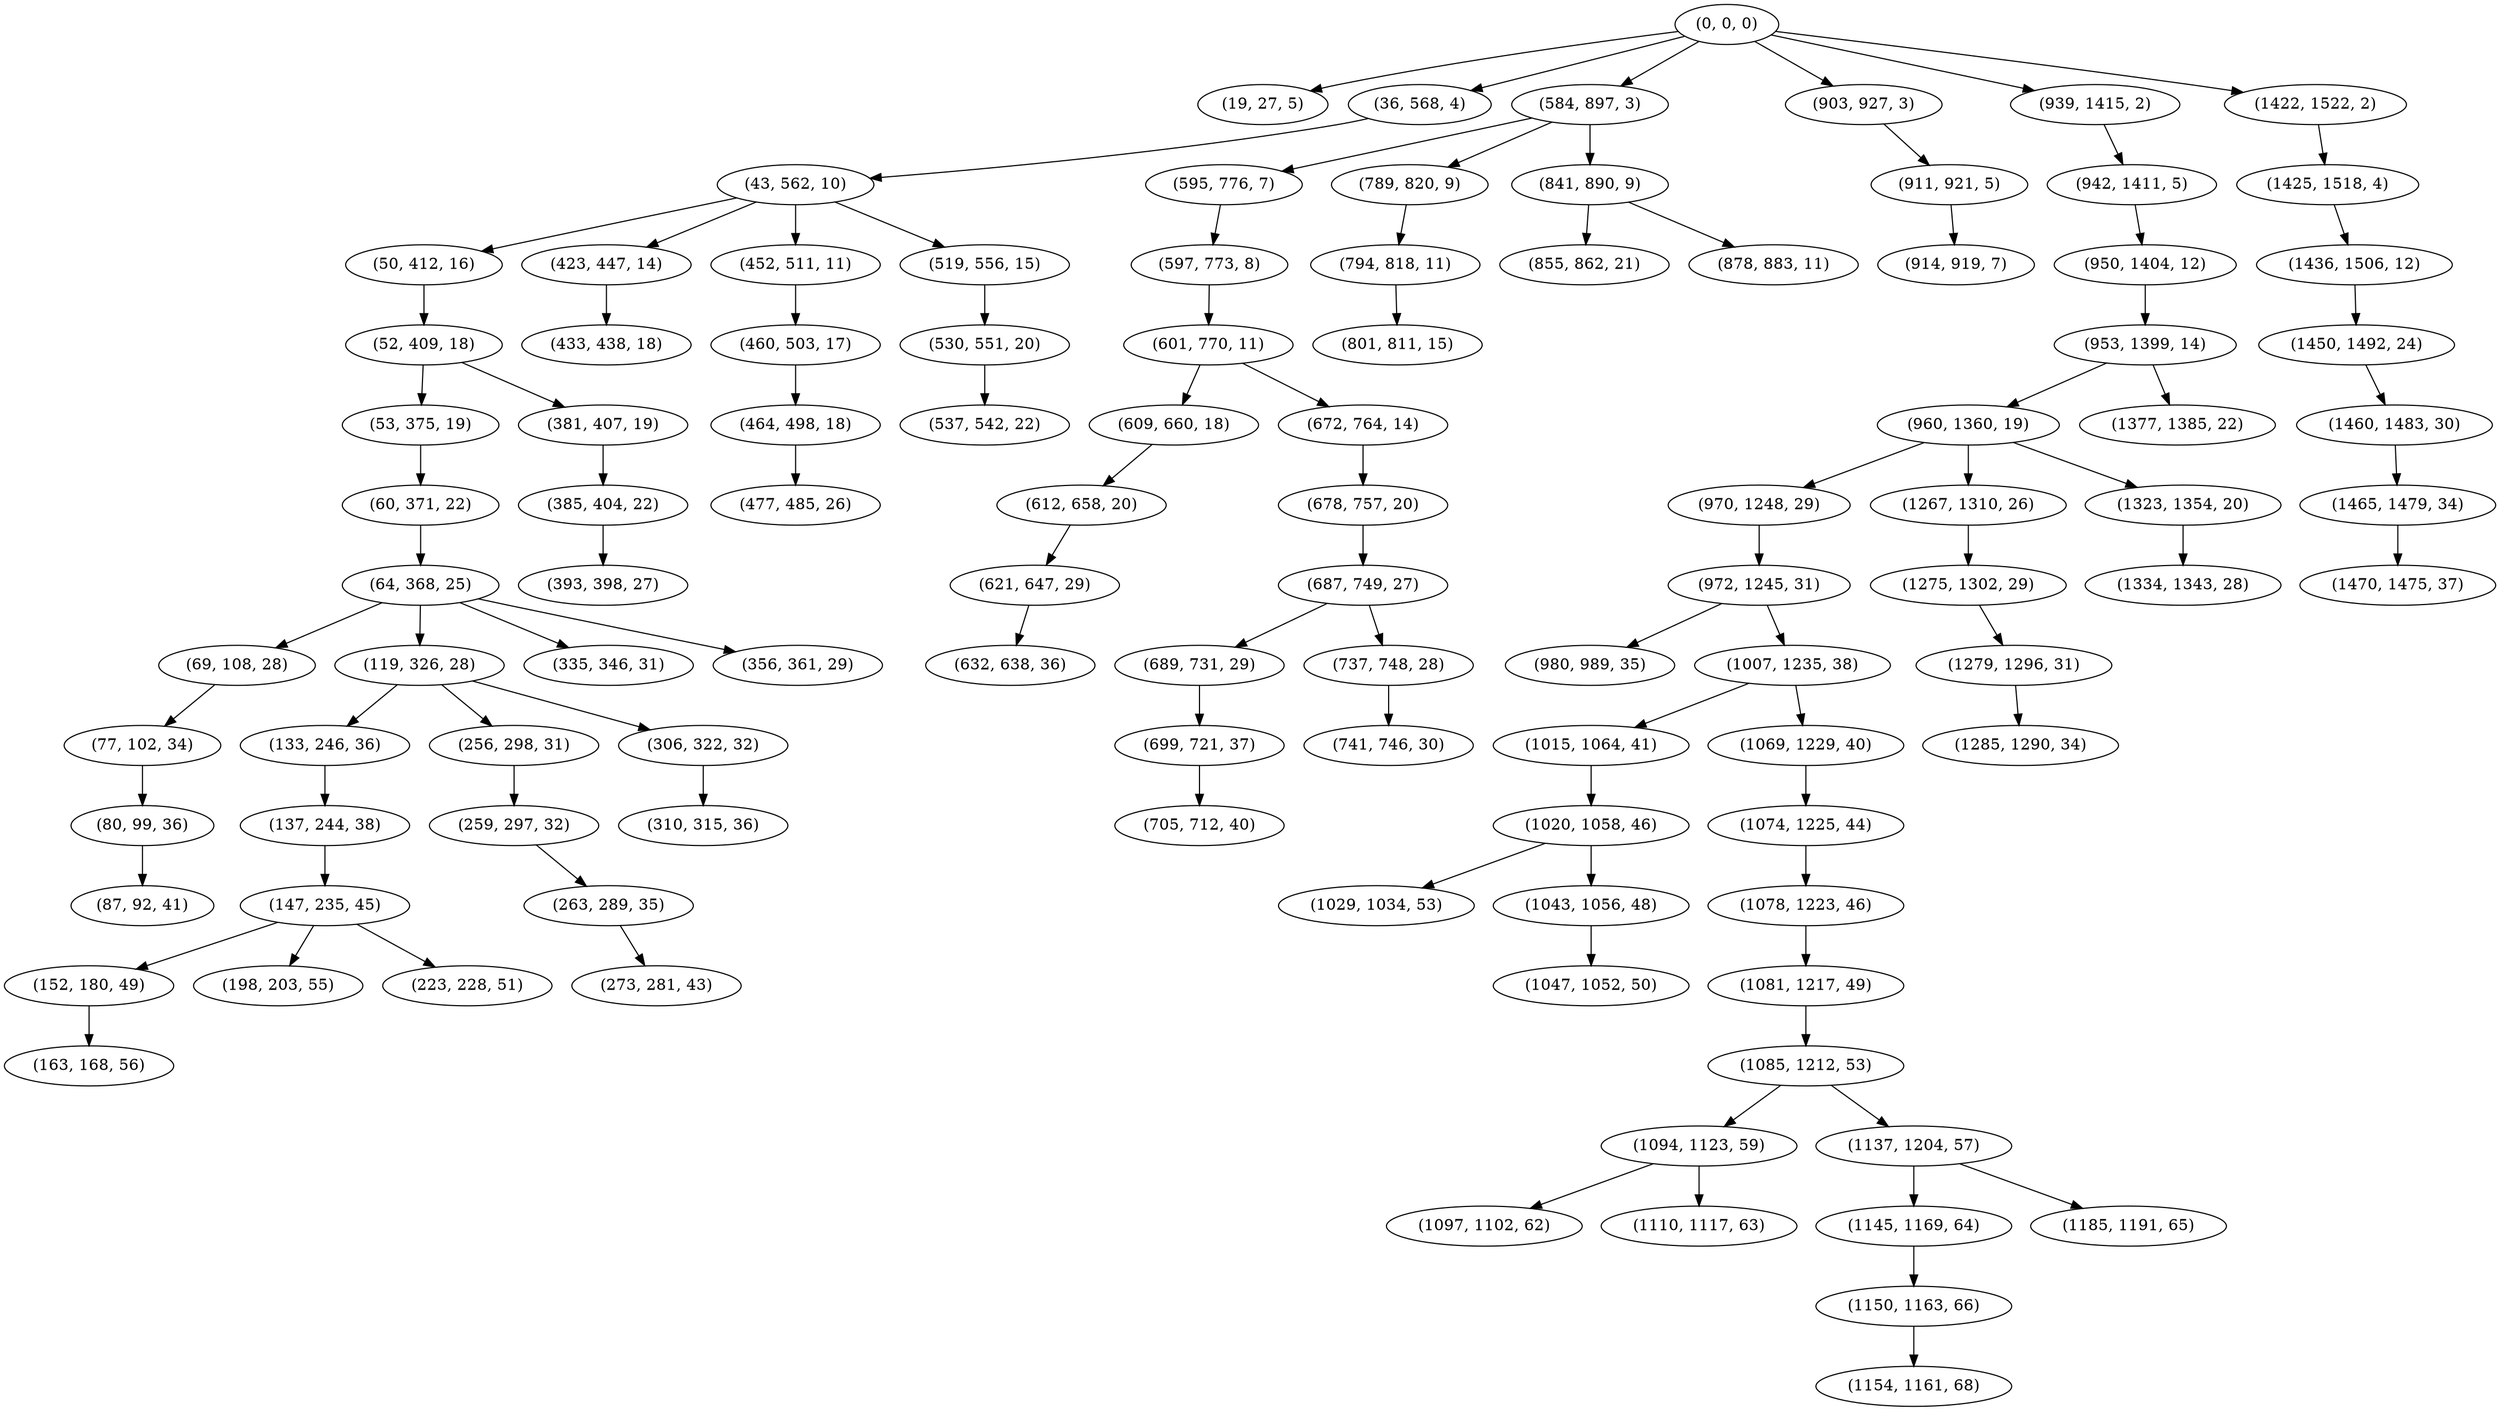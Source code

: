 digraph tree {
    "(0, 0, 0)";
    "(19, 27, 5)";
    "(36, 568, 4)";
    "(43, 562, 10)";
    "(50, 412, 16)";
    "(52, 409, 18)";
    "(53, 375, 19)";
    "(60, 371, 22)";
    "(64, 368, 25)";
    "(69, 108, 28)";
    "(77, 102, 34)";
    "(80, 99, 36)";
    "(87, 92, 41)";
    "(119, 326, 28)";
    "(133, 246, 36)";
    "(137, 244, 38)";
    "(147, 235, 45)";
    "(152, 180, 49)";
    "(163, 168, 56)";
    "(198, 203, 55)";
    "(223, 228, 51)";
    "(256, 298, 31)";
    "(259, 297, 32)";
    "(263, 289, 35)";
    "(273, 281, 43)";
    "(306, 322, 32)";
    "(310, 315, 36)";
    "(335, 346, 31)";
    "(356, 361, 29)";
    "(381, 407, 19)";
    "(385, 404, 22)";
    "(393, 398, 27)";
    "(423, 447, 14)";
    "(433, 438, 18)";
    "(452, 511, 11)";
    "(460, 503, 17)";
    "(464, 498, 18)";
    "(477, 485, 26)";
    "(519, 556, 15)";
    "(530, 551, 20)";
    "(537, 542, 22)";
    "(584, 897, 3)";
    "(595, 776, 7)";
    "(597, 773, 8)";
    "(601, 770, 11)";
    "(609, 660, 18)";
    "(612, 658, 20)";
    "(621, 647, 29)";
    "(632, 638, 36)";
    "(672, 764, 14)";
    "(678, 757, 20)";
    "(687, 749, 27)";
    "(689, 731, 29)";
    "(699, 721, 37)";
    "(705, 712, 40)";
    "(737, 748, 28)";
    "(741, 746, 30)";
    "(789, 820, 9)";
    "(794, 818, 11)";
    "(801, 811, 15)";
    "(841, 890, 9)";
    "(855, 862, 21)";
    "(878, 883, 11)";
    "(903, 927, 3)";
    "(911, 921, 5)";
    "(914, 919, 7)";
    "(939, 1415, 2)";
    "(942, 1411, 5)";
    "(950, 1404, 12)";
    "(953, 1399, 14)";
    "(960, 1360, 19)";
    "(970, 1248, 29)";
    "(972, 1245, 31)";
    "(980, 989, 35)";
    "(1007, 1235, 38)";
    "(1015, 1064, 41)";
    "(1020, 1058, 46)";
    "(1029, 1034, 53)";
    "(1043, 1056, 48)";
    "(1047, 1052, 50)";
    "(1069, 1229, 40)";
    "(1074, 1225, 44)";
    "(1078, 1223, 46)";
    "(1081, 1217, 49)";
    "(1085, 1212, 53)";
    "(1094, 1123, 59)";
    "(1097, 1102, 62)";
    "(1110, 1117, 63)";
    "(1137, 1204, 57)";
    "(1145, 1169, 64)";
    "(1150, 1163, 66)";
    "(1154, 1161, 68)";
    "(1185, 1191, 65)";
    "(1267, 1310, 26)";
    "(1275, 1302, 29)";
    "(1279, 1296, 31)";
    "(1285, 1290, 34)";
    "(1323, 1354, 20)";
    "(1334, 1343, 28)";
    "(1377, 1385, 22)";
    "(1422, 1522, 2)";
    "(1425, 1518, 4)";
    "(1436, 1506, 12)";
    "(1450, 1492, 24)";
    "(1460, 1483, 30)";
    "(1465, 1479, 34)";
    "(1470, 1475, 37)";
    "(0, 0, 0)" -> "(19, 27, 5)";
    "(0, 0, 0)" -> "(36, 568, 4)";
    "(0, 0, 0)" -> "(584, 897, 3)";
    "(0, 0, 0)" -> "(903, 927, 3)";
    "(0, 0, 0)" -> "(939, 1415, 2)";
    "(0, 0, 0)" -> "(1422, 1522, 2)";
    "(36, 568, 4)" -> "(43, 562, 10)";
    "(43, 562, 10)" -> "(50, 412, 16)";
    "(43, 562, 10)" -> "(423, 447, 14)";
    "(43, 562, 10)" -> "(452, 511, 11)";
    "(43, 562, 10)" -> "(519, 556, 15)";
    "(50, 412, 16)" -> "(52, 409, 18)";
    "(52, 409, 18)" -> "(53, 375, 19)";
    "(52, 409, 18)" -> "(381, 407, 19)";
    "(53, 375, 19)" -> "(60, 371, 22)";
    "(60, 371, 22)" -> "(64, 368, 25)";
    "(64, 368, 25)" -> "(69, 108, 28)";
    "(64, 368, 25)" -> "(119, 326, 28)";
    "(64, 368, 25)" -> "(335, 346, 31)";
    "(64, 368, 25)" -> "(356, 361, 29)";
    "(69, 108, 28)" -> "(77, 102, 34)";
    "(77, 102, 34)" -> "(80, 99, 36)";
    "(80, 99, 36)" -> "(87, 92, 41)";
    "(119, 326, 28)" -> "(133, 246, 36)";
    "(119, 326, 28)" -> "(256, 298, 31)";
    "(119, 326, 28)" -> "(306, 322, 32)";
    "(133, 246, 36)" -> "(137, 244, 38)";
    "(137, 244, 38)" -> "(147, 235, 45)";
    "(147, 235, 45)" -> "(152, 180, 49)";
    "(147, 235, 45)" -> "(198, 203, 55)";
    "(147, 235, 45)" -> "(223, 228, 51)";
    "(152, 180, 49)" -> "(163, 168, 56)";
    "(256, 298, 31)" -> "(259, 297, 32)";
    "(259, 297, 32)" -> "(263, 289, 35)";
    "(263, 289, 35)" -> "(273, 281, 43)";
    "(306, 322, 32)" -> "(310, 315, 36)";
    "(381, 407, 19)" -> "(385, 404, 22)";
    "(385, 404, 22)" -> "(393, 398, 27)";
    "(423, 447, 14)" -> "(433, 438, 18)";
    "(452, 511, 11)" -> "(460, 503, 17)";
    "(460, 503, 17)" -> "(464, 498, 18)";
    "(464, 498, 18)" -> "(477, 485, 26)";
    "(519, 556, 15)" -> "(530, 551, 20)";
    "(530, 551, 20)" -> "(537, 542, 22)";
    "(584, 897, 3)" -> "(595, 776, 7)";
    "(584, 897, 3)" -> "(789, 820, 9)";
    "(584, 897, 3)" -> "(841, 890, 9)";
    "(595, 776, 7)" -> "(597, 773, 8)";
    "(597, 773, 8)" -> "(601, 770, 11)";
    "(601, 770, 11)" -> "(609, 660, 18)";
    "(601, 770, 11)" -> "(672, 764, 14)";
    "(609, 660, 18)" -> "(612, 658, 20)";
    "(612, 658, 20)" -> "(621, 647, 29)";
    "(621, 647, 29)" -> "(632, 638, 36)";
    "(672, 764, 14)" -> "(678, 757, 20)";
    "(678, 757, 20)" -> "(687, 749, 27)";
    "(687, 749, 27)" -> "(689, 731, 29)";
    "(687, 749, 27)" -> "(737, 748, 28)";
    "(689, 731, 29)" -> "(699, 721, 37)";
    "(699, 721, 37)" -> "(705, 712, 40)";
    "(737, 748, 28)" -> "(741, 746, 30)";
    "(789, 820, 9)" -> "(794, 818, 11)";
    "(794, 818, 11)" -> "(801, 811, 15)";
    "(841, 890, 9)" -> "(855, 862, 21)";
    "(841, 890, 9)" -> "(878, 883, 11)";
    "(903, 927, 3)" -> "(911, 921, 5)";
    "(911, 921, 5)" -> "(914, 919, 7)";
    "(939, 1415, 2)" -> "(942, 1411, 5)";
    "(942, 1411, 5)" -> "(950, 1404, 12)";
    "(950, 1404, 12)" -> "(953, 1399, 14)";
    "(953, 1399, 14)" -> "(960, 1360, 19)";
    "(953, 1399, 14)" -> "(1377, 1385, 22)";
    "(960, 1360, 19)" -> "(970, 1248, 29)";
    "(960, 1360, 19)" -> "(1267, 1310, 26)";
    "(960, 1360, 19)" -> "(1323, 1354, 20)";
    "(970, 1248, 29)" -> "(972, 1245, 31)";
    "(972, 1245, 31)" -> "(980, 989, 35)";
    "(972, 1245, 31)" -> "(1007, 1235, 38)";
    "(1007, 1235, 38)" -> "(1015, 1064, 41)";
    "(1007, 1235, 38)" -> "(1069, 1229, 40)";
    "(1015, 1064, 41)" -> "(1020, 1058, 46)";
    "(1020, 1058, 46)" -> "(1029, 1034, 53)";
    "(1020, 1058, 46)" -> "(1043, 1056, 48)";
    "(1043, 1056, 48)" -> "(1047, 1052, 50)";
    "(1069, 1229, 40)" -> "(1074, 1225, 44)";
    "(1074, 1225, 44)" -> "(1078, 1223, 46)";
    "(1078, 1223, 46)" -> "(1081, 1217, 49)";
    "(1081, 1217, 49)" -> "(1085, 1212, 53)";
    "(1085, 1212, 53)" -> "(1094, 1123, 59)";
    "(1085, 1212, 53)" -> "(1137, 1204, 57)";
    "(1094, 1123, 59)" -> "(1097, 1102, 62)";
    "(1094, 1123, 59)" -> "(1110, 1117, 63)";
    "(1137, 1204, 57)" -> "(1145, 1169, 64)";
    "(1137, 1204, 57)" -> "(1185, 1191, 65)";
    "(1145, 1169, 64)" -> "(1150, 1163, 66)";
    "(1150, 1163, 66)" -> "(1154, 1161, 68)";
    "(1267, 1310, 26)" -> "(1275, 1302, 29)";
    "(1275, 1302, 29)" -> "(1279, 1296, 31)";
    "(1279, 1296, 31)" -> "(1285, 1290, 34)";
    "(1323, 1354, 20)" -> "(1334, 1343, 28)";
    "(1422, 1522, 2)" -> "(1425, 1518, 4)";
    "(1425, 1518, 4)" -> "(1436, 1506, 12)";
    "(1436, 1506, 12)" -> "(1450, 1492, 24)";
    "(1450, 1492, 24)" -> "(1460, 1483, 30)";
    "(1460, 1483, 30)" -> "(1465, 1479, 34)";
    "(1465, 1479, 34)" -> "(1470, 1475, 37)";
}
